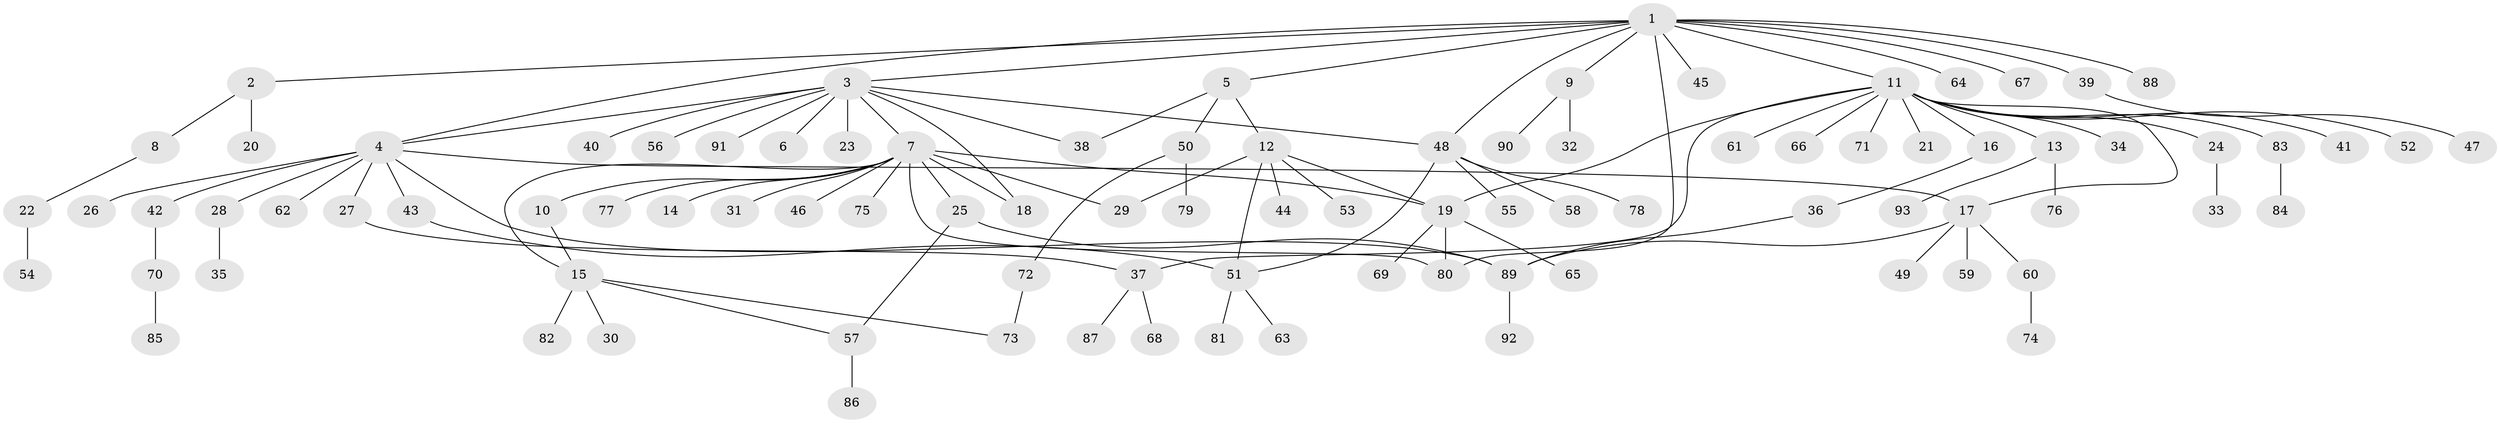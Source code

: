 // Generated by graph-tools (version 1.1) at 2025/48/03/09/25 04:48:36]
// undirected, 93 vertices, 111 edges
graph export_dot {
graph [start="1"]
  node [color=gray90,style=filled];
  1;
  2;
  3;
  4;
  5;
  6;
  7;
  8;
  9;
  10;
  11;
  12;
  13;
  14;
  15;
  16;
  17;
  18;
  19;
  20;
  21;
  22;
  23;
  24;
  25;
  26;
  27;
  28;
  29;
  30;
  31;
  32;
  33;
  34;
  35;
  36;
  37;
  38;
  39;
  40;
  41;
  42;
  43;
  44;
  45;
  46;
  47;
  48;
  49;
  50;
  51;
  52;
  53;
  54;
  55;
  56;
  57;
  58;
  59;
  60;
  61;
  62;
  63;
  64;
  65;
  66;
  67;
  68;
  69;
  70;
  71;
  72;
  73;
  74;
  75;
  76;
  77;
  78;
  79;
  80;
  81;
  82;
  83;
  84;
  85;
  86;
  87;
  88;
  89;
  90;
  91;
  92;
  93;
  1 -- 2;
  1 -- 3;
  1 -- 4;
  1 -- 5;
  1 -- 9;
  1 -- 11;
  1 -- 39;
  1 -- 45;
  1 -- 48;
  1 -- 64;
  1 -- 67;
  1 -- 80;
  1 -- 88;
  2 -- 8;
  2 -- 20;
  3 -- 4;
  3 -- 6;
  3 -- 7;
  3 -- 18;
  3 -- 23;
  3 -- 38;
  3 -- 40;
  3 -- 48;
  3 -- 56;
  3 -- 91;
  4 -- 17;
  4 -- 26;
  4 -- 27;
  4 -- 28;
  4 -- 42;
  4 -- 43;
  4 -- 62;
  4 -- 89;
  5 -- 12;
  5 -- 38;
  5 -- 50;
  7 -- 10;
  7 -- 14;
  7 -- 15;
  7 -- 18;
  7 -- 19;
  7 -- 25;
  7 -- 29;
  7 -- 31;
  7 -- 46;
  7 -- 75;
  7 -- 77;
  7 -- 80;
  8 -- 22;
  9 -- 32;
  9 -- 90;
  10 -- 15;
  11 -- 13;
  11 -- 16;
  11 -- 17;
  11 -- 19;
  11 -- 21;
  11 -- 24;
  11 -- 34;
  11 -- 37;
  11 -- 41;
  11 -- 52;
  11 -- 61;
  11 -- 66;
  11 -- 71;
  11 -- 83;
  12 -- 19;
  12 -- 29;
  12 -- 44;
  12 -- 51;
  12 -- 53;
  13 -- 76;
  13 -- 93;
  15 -- 30;
  15 -- 57;
  15 -- 73;
  15 -- 82;
  16 -- 36;
  17 -- 49;
  17 -- 59;
  17 -- 60;
  17 -- 89;
  19 -- 65;
  19 -- 69;
  19 -- 80;
  22 -- 54;
  24 -- 33;
  25 -- 57;
  25 -- 89;
  27 -- 37;
  28 -- 35;
  36 -- 89;
  37 -- 68;
  37 -- 87;
  39 -- 47;
  42 -- 70;
  43 -- 51;
  48 -- 51;
  48 -- 55;
  48 -- 58;
  48 -- 78;
  50 -- 72;
  50 -- 79;
  51 -- 63;
  51 -- 81;
  57 -- 86;
  60 -- 74;
  70 -- 85;
  72 -- 73;
  83 -- 84;
  89 -- 92;
}
